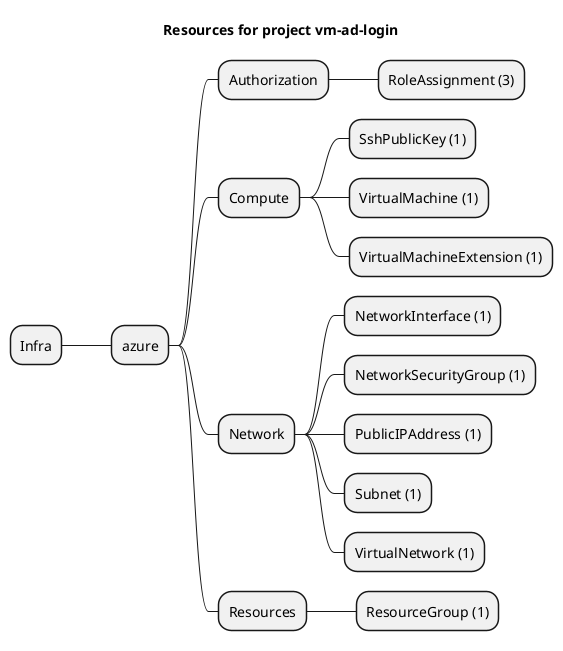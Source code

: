 @startmindmap
title Resources for project vm-ad-login
skinparam monochrome true
+ Infra
++ azure
+++ Authorization
++++ RoleAssignment (3)
+++ Compute
++++ SshPublicKey (1)
++++ VirtualMachine (1)
++++ VirtualMachineExtension (1)
+++ Network
++++ NetworkInterface (1)
++++ NetworkSecurityGroup (1)
++++ PublicIPAddress (1)
++++ Subnet (1)
++++ VirtualNetwork (1)
+++ Resources
++++ ResourceGroup (1)
@endmindmap